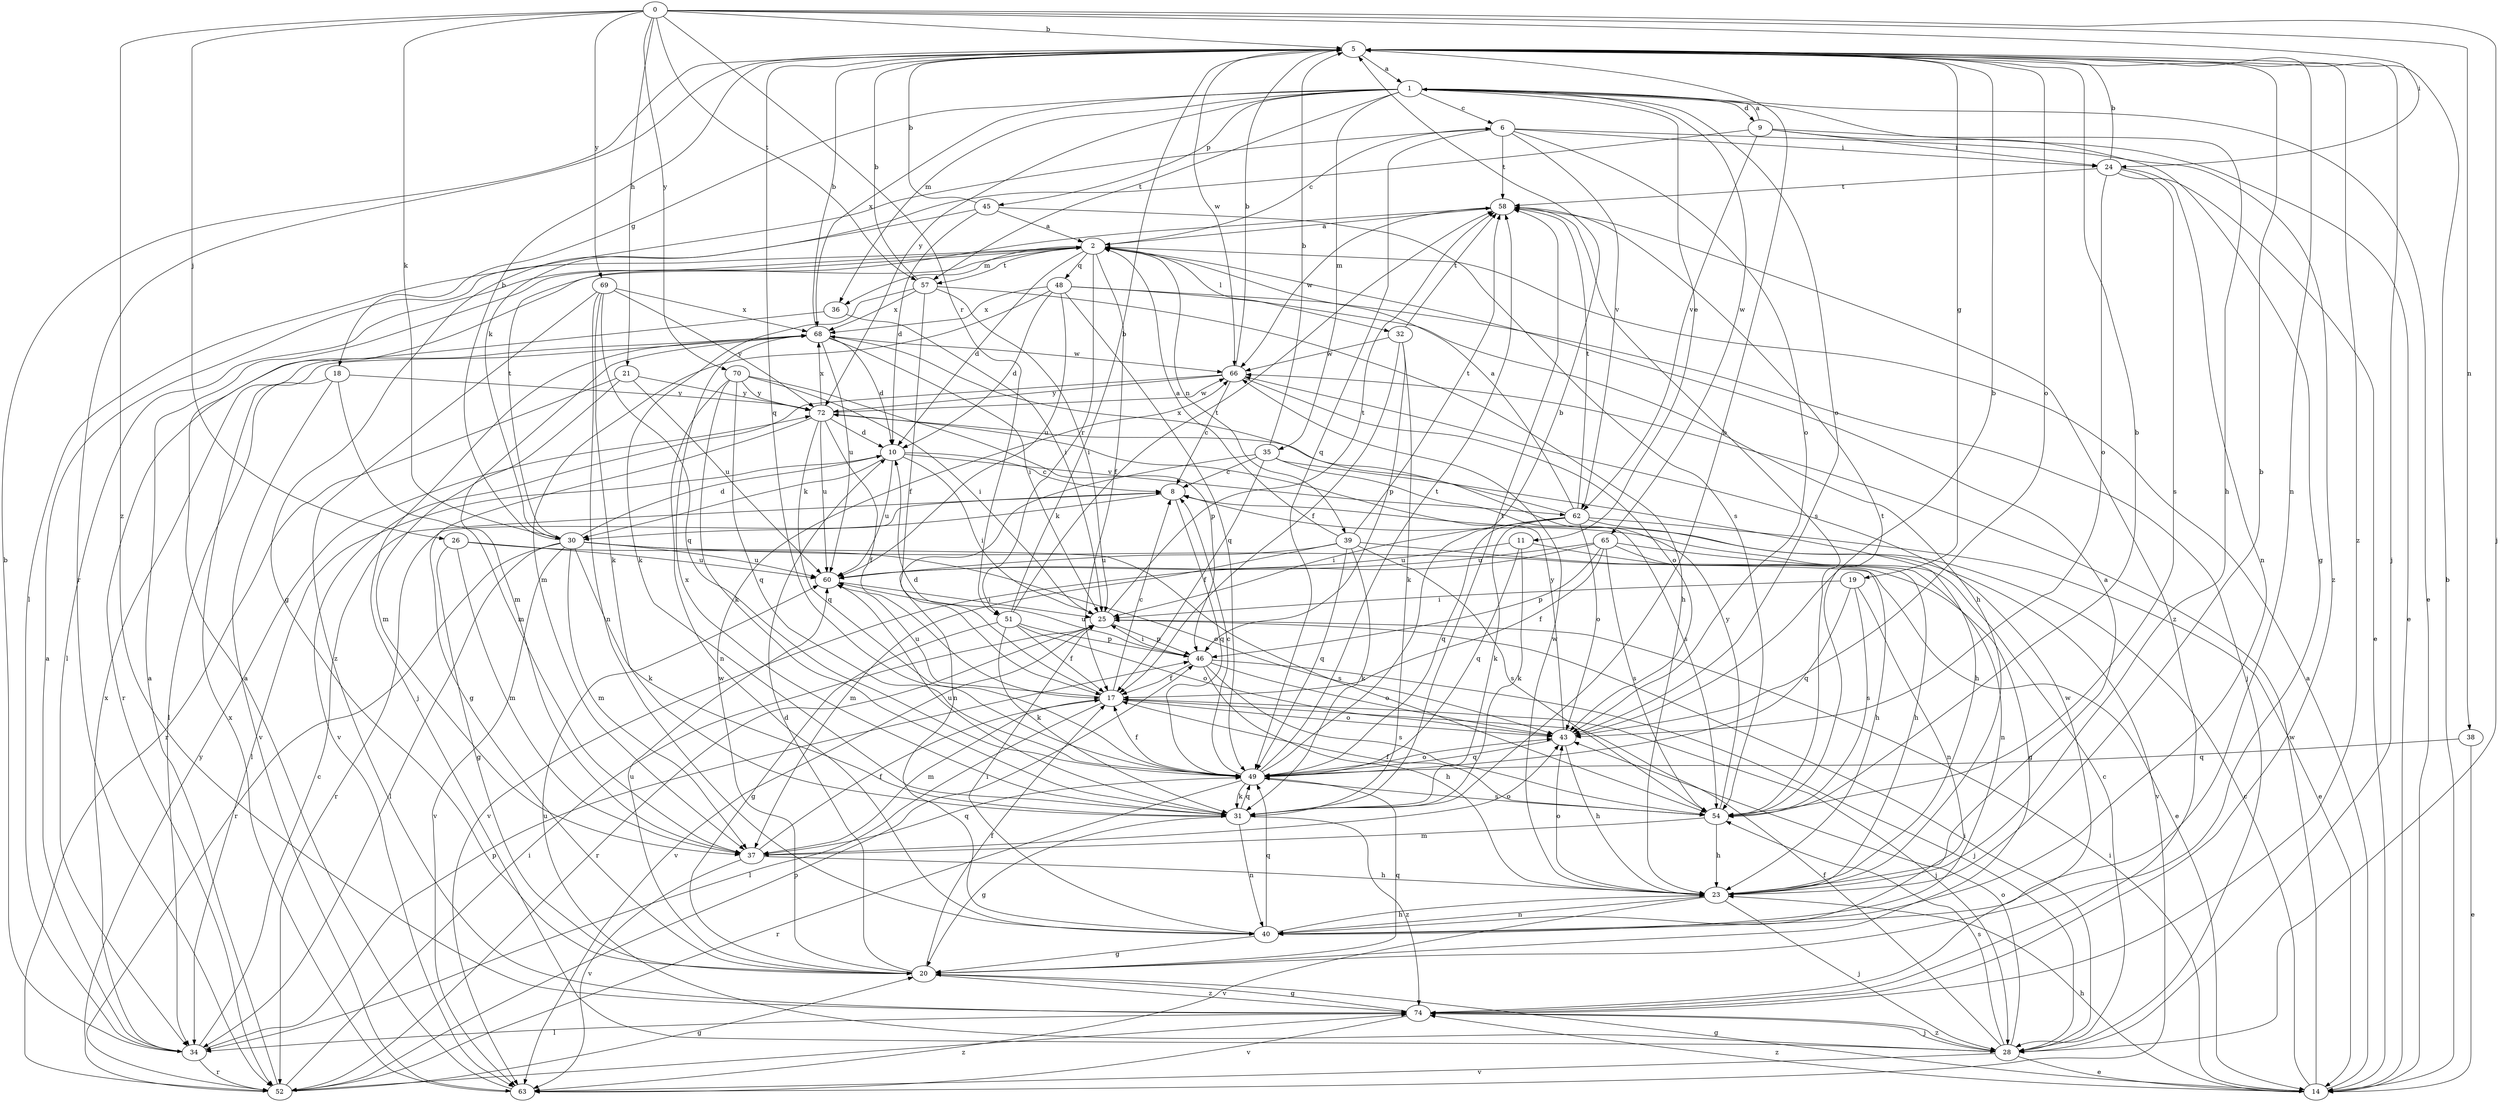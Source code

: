 strict digraph  {
0;
1;
2;
5;
6;
8;
9;
10;
11;
14;
17;
18;
19;
20;
21;
23;
24;
25;
26;
28;
30;
31;
32;
34;
35;
36;
37;
38;
39;
40;
43;
45;
46;
48;
49;
51;
52;
54;
57;
58;
60;
62;
63;
65;
66;
68;
69;
70;
72;
74;
0 -> 5  [label=b];
0 -> 21  [label=h];
0 -> 24  [label=i];
0 -> 26  [label=j];
0 -> 28  [label=j];
0 -> 30  [label=k];
0 -> 38  [label=n];
0 -> 51  [label=r];
0 -> 57  [label=t];
0 -> 69  [label=y];
0 -> 70  [label=y];
0 -> 74  [label=z];
1 -> 6  [label=c];
1 -> 9  [label=d];
1 -> 11  [label=e];
1 -> 14  [label=e];
1 -> 18  [label=g];
1 -> 23  [label=h];
1 -> 35  [label=m];
1 -> 36  [label=m];
1 -> 43  [label=o];
1 -> 45  [label=p];
1 -> 57  [label=t];
1 -> 65  [label=w];
1 -> 68  [label=x];
1 -> 72  [label=y];
2 -> 6  [label=c];
2 -> 10  [label=d];
2 -> 17  [label=f];
2 -> 32  [label=l];
2 -> 34  [label=l];
2 -> 36  [label=m];
2 -> 39  [label=n];
2 -> 48  [label=q];
2 -> 51  [label=r];
2 -> 57  [label=t];
5 -> 1  [label=a];
5 -> 19  [label=g];
5 -> 28  [label=j];
5 -> 40  [label=n];
5 -> 43  [label=o];
5 -> 49  [label=q];
5 -> 52  [label=r];
5 -> 66  [label=w];
5 -> 74  [label=z];
6 -> 24  [label=i];
6 -> 34  [label=l];
6 -> 43  [label=o];
6 -> 49  [label=q];
6 -> 58  [label=t];
6 -> 62  [label=v];
6 -> 74  [label=z];
8 -> 30  [label=k];
8 -> 49  [label=q];
8 -> 52  [label=r];
9 -> 1  [label=a];
9 -> 14  [label=e];
9 -> 20  [label=g];
9 -> 24  [label=i];
9 -> 30  [label=k];
9 -> 62  [label=v];
10 -> 8  [label=c];
10 -> 25  [label=i];
10 -> 30  [label=k];
10 -> 34  [label=l];
10 -> 60  [label=u];
10 -> 62  [label=v];
11 -> 20  [label=g];
11 -> 31  [label=k];
11 -> 49  [label=q];
11 -> 60  [label=u];
14 -> 2  [label=a];
14 -> 5  [label=b];
14 -> 8  [label=c];
14 -> 20  [label=g];
14 -> 23  [label=h];
14 -> 25  [label=i];
14 -> 66  [label=w];
14 -> 74  [label=z];
17 -> 8  [label=c];
17 -> 10  [label=d];
17 -> 28  [label=j];
17 -> 34  [label=l];
17 -> 37  [label=m];
17 -> 43  [label=o];
17 -> 60  [label=u];
18 -> 34  [label=l];
18 -> 37  [label=m];
18 -> 63  [label=v];
18 -> 72  [label=y];
19 -> 25  [label=i];
19 -> 40  [label=n];
19 -> 49  [label=q];
19 -> 54  [label=s];
20 -> 10  [label=d];
20 -> 17  [label=f];
20 -> 49  [label=q];
20 -> 60  [label=u];
20 -> 66  [label=w];
20 -> 74  [label=z];
21 -> 37  [label=m];
21 -> 52  [label=r];
21 -> 60  [label=u];
21 -> 72  [label=y];
23 -> 2  [label=a];
23 -> 5  [label=b];
23 -> 28  [label=j];
23 -> 40  [label=n];
23 -> 43  [label=o];
23 -> 63  [label=v];
23 -> 66  [label=w];
24 -> 5  [label=b];
24 -> 14  [label=e];
24 -> 40  [label=n];
24 -> 43  [label=o];
24 -> 54  [label=s];
24 -> 58  [label=t];
25 -> 46  [label=p];
25 -> 52  [label=r];
25 -> 58  [label=t];
25 -> 63  [label=v];
26 -> 20  [label=g];
26 -> 37  [label=m];
26 -> 43  [label=o];
26 -> 60  [label=u];
28 -> 8  [label=c];
28 -> 14  [label=e];
28 -> 17  [label=f];
28 -> 25  [label=i];
28 -> 43  [label=o];
28 -> 54  [label=s];
28 -> 60  [label=u];
28 -> 63  [label=v];
28 -> 74  [label=z];
30 -> 5  [label=b];
30 -> 10  [label=d];
30 -> 14  [label=e];
30 -> 31  [label=k];
30 -> 34  [label=l];
30 -> 37  [label=m];
30 -> 52  [label=r];
30 -> 54  [label=s];
30 -> 58  [label=t];
30 -> 60  [label=u];
30 -> 63  [label=v];
31 -> 5  [label=b];
31 -> 20  [label=g];
31 -> 40  [label=n];
31 -> 49  [label=q];
31 -> 58  [label=t];
31 -> 60  [label=u];
31 -> 68  [label=x];
31 -> 74  [label=z];
32 -> 17  [label=f];
32 -> 31  [label=k];
32 -> 46  [label=p];
32 -> 58  [label=t];
32 -> 66  [label=w];
34 -> 2  [label=a];
34 -> 5  [label=b];
34 -> 8  [label=c];
34 -> 46  [label=p];
34 -> 52  [label=r];
34 -> 68  [label=x];
35 -> 5  [label=b];
35 -> 8  [label=c];
35 -> 17  [label=f];
35 -> 23  [label=h];
35 -> 40  [label=n];
35 -> 54  [label=s];
36 -> 25  [label=i];
36 -> 52  [label=r];
37 -> 17  [label=f];
37 -> 23  [label=h];
37 -> 43  [label=o];
37 -> 49  [label=q];
37 -> 63  [label=v];
38 -> 14  [label=e];
38 -> 49  [label=q];
39 -> 2  [label=a];
39 -> 23  [label=h];
39 -> 31  [label=k];
39 -> 37  [label=m];
39 -> 49  [label=q];
39 -> 54  [label=s];
39 -> 58  [label=t];
39 -> 60  [label=u];
40 -> 20  [label=g];
40 -> 23  [label=h];
40 -> 25  [label=i];
40 -> 49  [label=q];
43 -> 5  [label=b];
43 -> 23  [label=h];
43 -> 49  [label=q];
43 -> 72  [label=y];
45 -> 2  [label=a];
45 -> 5  [label=b];
45 -> 10  [label=d];
45 -> 20  [label=g];
45 -> 54  [label=s];
46 -> 17  [label=f];
46 -> 23  [label=h];
46 -> 25  [label=i];
46 -> 28  [label=j];
46 -> 43  [label=o];
46 -> 54  [label=s];
46 -> 60  [label=u];
48 -> 10  [label=d];
48 -> 23  [label=h];
48 -> 28  [label=j];
48 -> 37  [label=m];
48 -> 49  [label=q];
48 -> 60  [label=u];
48 -> 68  [label=x];
49 -> 5  [label=b];
49 -> 8  [label=c];
49 -> 17  [label=f];
49 -> 31  [label=k];
49 -> 43  [label=o];
49 -> 52  [label=r];
49 -> 54  [label=s];
49 -> 58  [label=t];
51 -> 5  [label=b];
51 -> 17  [label=f];
51 -> 20  [label=g];
51 -> 31  [label=k];
51 -> 43  [label=o];
51 -> 46  [label=p];
51 -> 58  [label=t];
52 -> 2  [label=a];
52 -> 20  [label=g];
52 -> 25  [label=i];
52 -> 46  [label=p];
52 -> 72  [label=y];
52 -> 74  [label=z];
54 -> 5  [label=b];
54 -> 17  [label=f];
54 -> 23  [label=h];
54 -> 37  [label=m];
54 -> 58  [label=t];
54 -> 72  [label=y];
57 -> 5  [label=b];
57 -> 17  [label=f];
57 -> 23  [label=h];
57 -> 25  [label=i];
57 -> 31  [label=k];
57 -> 68  [label=x];
58 -> 2  [label=a];
58 -> 54  [label=s];
58 -> 66  [label=w];
58 -> 74  [label=z];
60 -> 25  [label=i];
62 -> 2  [label=a];
62 -> 14  [label=e];
62 -> 25  [label=i];
62 -> 31  [label=k];
62 -> 43  [label=o];
62 -> 49  [label=q];
62 -> 58  [label=t];
62 -> 63  [label=v];
62 -> 68  [label=x];
63 -> 2  [label=a];
63 -> 68  [label=x];
65 -> 17  [label=f];
65 -> 23  [label=h];
65 -> 40  [label=n];
65 -> 46  [label=p];
65 -> 54  [label=s];
65 -> 60  [label=u];
65 -> 63  [label=v];
66 -> 5  [label=b];
66 -> 8  [label=c];
66 -> 43  [label=o];
66 -> 63  [label=v];
66 -> 72  [label=y];
68 -> 5  [label=b];
68 -> 10  [label=d];
68 -> 25  [label=i];
68 -> 28  [label=j];
68 -> 37  [label=m];
68 -> 60  [label=u];
68 -> 66  [label=w];
69 -> 31  [label=k];
69 -> 40  [label=n];
69 -> 49  [label=q];
69 -> 68  [label=x];
69 -> 72  [label=y];
69 -> 74  [label=z];
70 -> 25  [label=i];
70 -> 31  [label=k];
70 -> 40  [label=n];
70 -> 46  [label=p];
70 -> 49  [label=q];
70 -> 72  [label=y];
72 -> 10  [label=d];
72 -> 17  [label=f];
72 -> 20  [label=g];
72 -> 49  [label=q];
72 -> 60  [label=u];
72 -> 66  [label=w];
72 -> 68  [label=x];
74 -> 20  [label=g];
74 -> 28  [label=j];
74 -> 34  [label=l];
74 -> 63  [label=v];
74 -> 66  [label=w];
}
